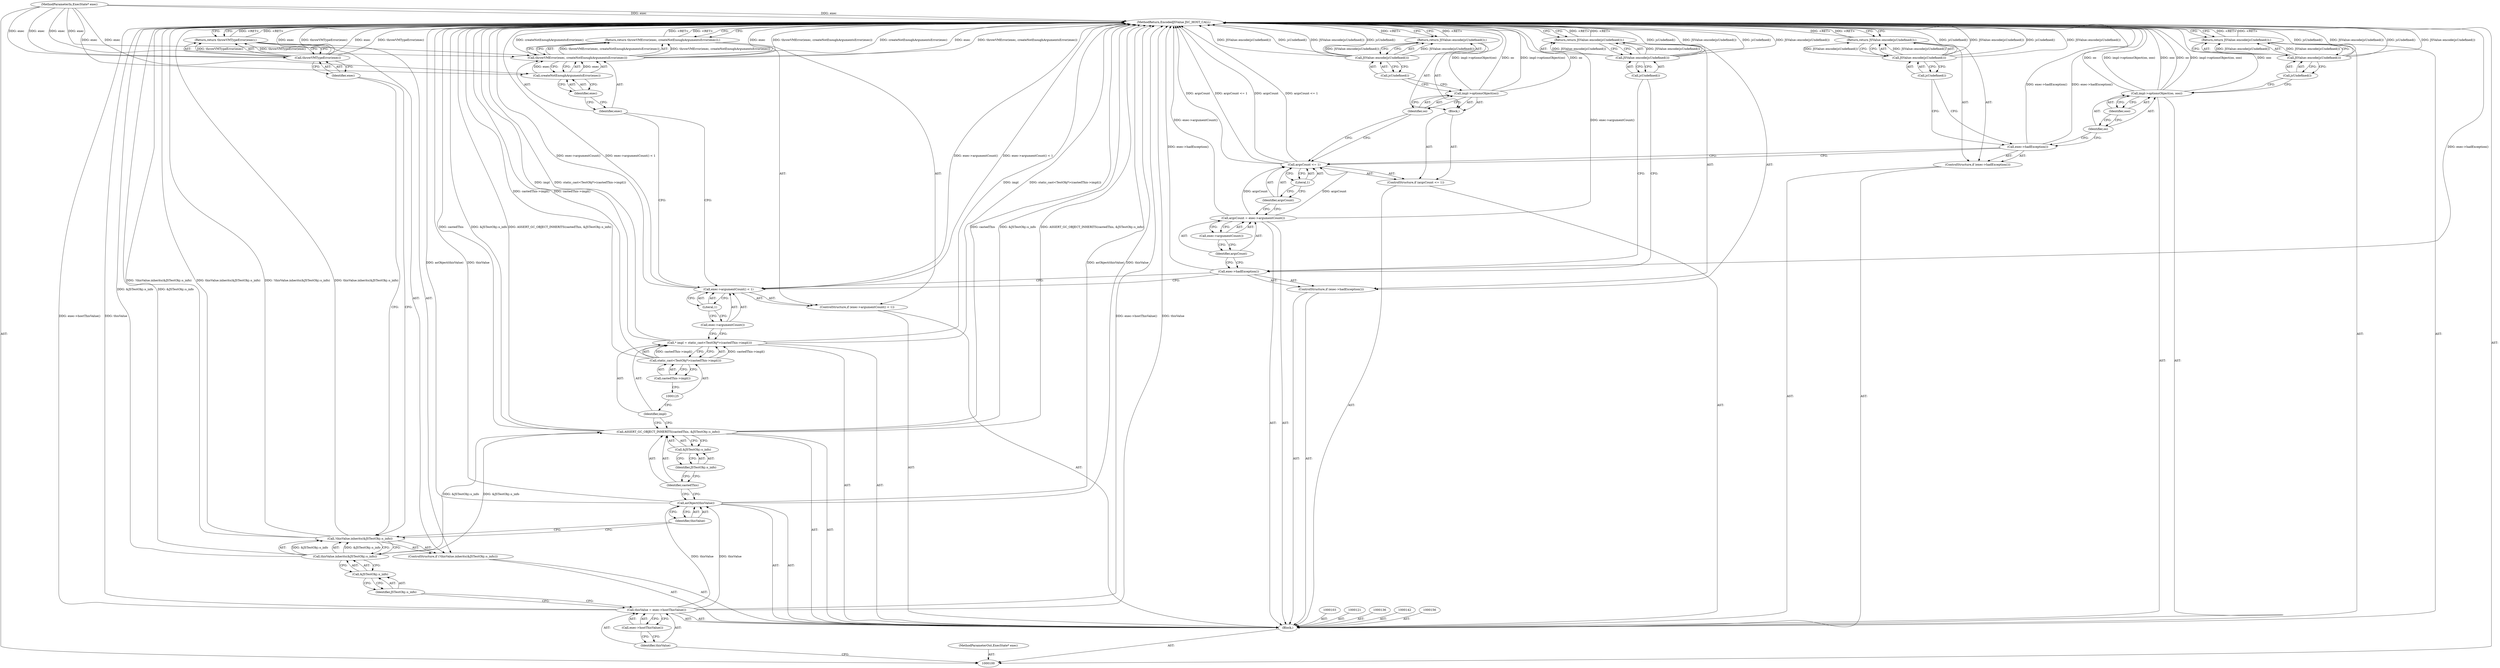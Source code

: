 digraph "0_Chrome_b944f670bb7a8a919daac497a4ea0536c954c201_41" {
"1000168" [label="(MethodReturn,EncodedJSValue JSC_HOST_CALL)"];
"1000101" [label="(MethodParameterIn,ExecState* exec)"];
"1000257" [label="(MethodParameterOut,ExecState* exec)"];
"1000132" [label="(Call,throwVMError(exec, createNotEnoughArgumentsError(exec)))"];
"1000133" [label="(Identifier,exec)"];
"1000134" [label="(Call,createNotEnoughArgumentsError(exec))"];
"1000135" [label="(Identifier,exec)"];
"1000131" [label="(Return,return throwVMError(exec, createNotEnoughArgumentsError(exec));)"];
"1000137" [label="(ControlStructure,if (exec->hadException()))"];
"1000138" [label="(Call,exec->hadException())"];
"1000140" [label="(Call,JSValue::encode(jsUndefined()))"];
"1000141" [label="(Call,jsUndefined())"];
"1000139" [label="(Return,return JSValue::encode(jsUndefined());)"];
"1000143" [label="(Call,argsCount = exec->argumentCount())"];
"1000144" [label="(Identifier,argsCount)"];
"1000145" [label="(Call,exec->argumentCount())"];
"1000149" [label="(Literal,1)"];
"1000150" [label="(Block,)"];
"1000146" [label="(ControlStructure,if (argsCount <= 1))"];
"1000147" [label="(Call,argsCount <= 1)"];
"1000148" [label="(Identifier,argsCount)"];
"1000152" [label="(Identifier,oo)"];
"1000151" [label="(Call,impl->optionsObject(oo))"];
"1000154" [label="(Call,JSValue::encode(jsUndefined()))"];
"1000155" [label="(Call,jsUndefined())"];
"1000153" [label="(Return,return JSValue::encode(jsUndefined());)"];
"1000102" [label="(Block,)"];
"1000157" [label="(ControlStructure,if (exec->hadException()))"];
"1000158" [label="(Call,exec->hadException())"];
"1000160" [label="(Call,JSValue::encode(jsUndefined()))"];
"1000161" [label="(Call,jsUndefined())"];
"1000159" [label="(Return,return JSValue::encode(jsUndefined());)"];
"1000163" [label="(Identifier,oo)"];
"1000164" [label="(Identifier,ooo)"];
"1000162" [label="(Call,impl->optionsObject(oo, ooo))"];
"1000166" [label="(Call,JSValue::encode(jsUndefined()))"];
"1000167" [label="(Call,jsUndefined())"];
"1000165" [label="(Return,return JSValue::encode(jsUndefined());)"];
"1000104" [label="(Call,thisValue = exec->hostThisValue())"];
"1000105" [label="(Identifier,thisValue)"];
"1000106" [label="(Call,exec->hostThisValue())"];
"1000110" [label="(Call,&JSTestObj::s_info)"];
"1000111" [label="(Identifier,JSTestObj::s_info)"];
"1000107" [label="(ControlStructure,if (!thisValue.inherits(&JSTestObj::s_info)))"];
"1000108" [label="(Call,!thisValue.inherits(&JSTestObj::s_info))"];
"1000109" [label="(Call,thisValue.inherits(&JSTestObj::s_info))"];
"1000113" [label="(Call,throwVMTypeError(exec))"];
"1000114" [label="(Identifier,exec)"];
"1000112" [label="(Return,return throwVMTypeError(exec);)"];
"1000115" [label="(Call,asObject(thisValue))"];
"1000116" [label="(Identifier,thisValue)"];
"1000118" [label="(Identifier,castedThis)"];
"1000119" [label="(Call,&JSTestObj::s_info)"];
"1000120" [label="(Identifier,JSTestObj::s_info)"];
"1000117" [label="(Call,ASSERT_GC_OBJECT_INHERITS(castedThis, &JSTestObj::s_info))"];
"1000122" [label="(Call,* impl = static_cast<TestObj*>(castedThis->impl()))"];
"1000123" [label="(Identifier,impl)"];
"1000124" [label="(Call,static_cast<TestObj*>(castedThis->impl()))"];
"1000126" [label="(Call,castedThis->impl())"];
"1000130" [label="(Literal,1)"];
"1000127" [label="(ControlStructure,if (exec->argumentCount() < 1))"];
"1000128" [label="(Call,exec->argumentCount() < 1)"];
"1000129" [label="(Call,exec->argumentCount())"];
"1000168" -> "1000100"  [label="AST: "];
"1000168" -> "1000112"  [label="CFG: "];
"1000168" -> "1000131"  [label="CFG: "];
"1000168" -> "1000139"  [label="CFG: "];
"1000168" -> "1000153"  [label="CFG: "];
"1000168" -> "1000159"  [label="CFG: "];
"1000168" -> "1000165"  [label="CFG: "];
"1000139" -> "1000168"  [label="DDG: <RET>"];
"1000165" -> "1000168"  [label="DDG: <RET>"];
"1000153" -> "1000168"  [label="DDG: <RET>"];
"1000117" -> "1000168"  [label="DDG: ASSERT_GC_OBJECT_INHERITS(castedThis, &JSTestObj::s_info)"];
"1000117" -> "1000168"  [label="DDG: castedThis"];
"1000117" -> "1000168"  [label="DDG: &JSTestObj::s_info"];
"1000108" -> "1000168"  [label="DDG: !thisValue.inherits(&JSTestObj::s_info)"];
"1000108" -> "1000168"  [label="DDG: thisValue.inherits(&JSTestObj::s_info)"];
"1000151" -> "1000168"  [label="DDG: impl->optionsObject(oo)"];
"1000151" -> "1000168"  [label="DDG: oo"];
"1000104" -> "1000168"  [label="DDG: thisValue"];
"1000104" -> "1000168"  [label="DDG: exec->hostThisValue()"];
"1000115" -> "1000168"  [label="DDG: asObject(thisValue)"];
"1000115" -> "1000168"  [label="DDG: thisValue"];
"1000147" -> "1000168"  [label="DDG: argsCount"];
"1000147" -> "1000168"  [label="DDG: argsCount <= 1"];
"1000132" -> "1000168"  [label="DDG: exec"];
"1000132" -> "1000168"  [label="DDG: throwVMError(exec, createNotEnoughArgumentsError(exec))"];
"1000132" -> "1000168"  [label="DDG: createNotEnoughArgumentsError(exec)"];
"1000154" -> "1000168"  [label="DDG: JSValue::encode(jsUndefined())"];
"1000154" -> "1000168"  [label="DDG: jsUndefined()"];
"1000122" -> "1000168"  [label="DDG: static_cast<TestObj*>(castedThis->impl())"];
"1000122" -> "1000168"  [label="DDG: impl"];
"1000162" -> "1000168"  [label="DDG: ooo"];
"1000162" -> "1000168"  [label="DDG: oo"];
"1000162" -> "1000168"  [label="DDG: impl->optionsObject(oo, ooo)"];
"1000124" -> "1000168"  [label="DDG: castedThis->impl()"];
"1000113" -> "1000168"  [label="DDG: exec"];
"1000113" -> "1000168"  [label="DDG: throwVMTypeError(exec)"];
"1000160" -> "1000168"  [label="DDG: JSValue::encode(jsUndefined())"];
"1000160" -> "1000168"  [label="DDG: jsUndefined()"];
"1000140" -> "1000168"  [label="DDG: jsUndefined()"];
"1000140" -> "1000168"  [label="DDG: JSValue::encode(jsUndefined())"];
"1000166" -> "1000168"  [label="DDG: JSValue::encode(jsUndefined())"];
"1000166" -> "1000168"  [label="DDG: jsUndefined()"];
"1000128" -> "1000168"  [label="DDG: exec->argumentCount()"];
"1000128" -> "1000168"  [label="DDG: exec->argumentCount() < 1"];
"1000158" -> "1000168"  [label="DDG: exec->hadException()"];
"1000101" -> "1000168"  [label="DDG: exec"];
"1000109" -> "1000168"  [label="DDG: &JSTestObj::s_info"];
"1000143" -> "1000168"  [label="DDG: exec->argumentCount()"];
"1000138" -> "1000168"  [label="DDG: exec->hadException()"];
"1000131" -> "1000168"  [label="DDG: <RET>"];
"1000112" -> "1000168"  [label="DDG: <RET>"];
"1000159" -> "1000168"  [label="DDG: <RET>"];
"1000101" -> "1000100"  [label="AST: "];
"1000101" -> "1000168"  [label="DDG: exec"];
"1000101" -> "1000113"  [label="DDG: exec"];
"1000101" -> "1000132"  [label="DDG: exec"];
"1000101" -> "1000134"  [label="DDG: exec"];
"1000257" -> "1000100"  [label="AST: "];
"1000132" -> "1000131"  [label="AST: "];
"1000132" -> "1000134"  [label="CFG: "];
"1000133" -> "1000132"  [label="AST: "];
"1000134" -> "1000132"  [label="AST: "];
"1000131" -> "1000132"  [label="CFG: "];
"1000132" -> "1000168"  [label="DDG: exec"];
"1000132" -> "1000168"  [label="DDG: throwVMError(exec, createNotEnoughArgumentsError(exec))"];
"1000132" -> "1000168"  [label="DDG: createNotEnoughArgumentsError(exec)"];
"1000132" -> "1000131"  [label="DDG: throwVMError(exec, createNotEnoughArgumentsError(exec))"];
"1000134" -> "1000132"  [label="DDG: exec"];
"1000101" -> "1000132"  [label="DDG: exec"];
"1000133" -> "1000132"  [label="AST: "];
"1000133" -> "1000128"  [label="CFG: "];
"1000135" -> "1000133"  [label="CFG: "];
"1000134" -> "1000132"  [label="AST: "];
"1000134" -> "1000135"  [label="CFG: "];
"1000135" -> "1000134"  [label="AST: "];
"1000132" -> "1000134"  [label="CFG: "];
"1000134" -> "1000132"  [label="DDG: exec"];
"1000101" -> "1000134"  [label="DDG: exec"];
"1000135" -> "1000134"  [label="AST: "];
"1000135" -> "1000133"  [label="CFG: "];
"1000134" -> "1000135"  [label="CFG: "];
"1000131" -> "1000127"  [label="AST: "];
"1000131" -> "1000132"  [label="CFG: "];
"1000132" -> "1000131"  [label="AST: "];
"1000168" -> "1000131"  [label="CFG: "];
"1000131" -> "1000168"  [label="DDG: <RET>"];
"1000132" -> "1000131"  [label="DDG: throwVMError(exec, createNotEnoughArgumentsError(exec))"];
"1000137" -> "1000102"  [label="AST: "];
"1000138" -> "1000137"  [label="AST: "];
"1000139" -> "1000137"  [label="AST: "];
"1000138" -> "1000137"  [label="AST: "];
"1000138" -> "1000128"  [label="CFG: "];
"1000141" -> "1000138"  [label="CFG: "];
"1000144" -> "1000138"  [label="CFG: "];
"1000138" -> "1000168"  [label="DDG: exec->hadException()"];
"1000140" -> "1000139"  [label="AST: "];
"1000140" -> "1000141"  [label="CFG: "];
"1000141" -> "1000140"  [label="AST: "];
"1000139" -> "1000140"  [label="CFG: "];
"1000140" -> "1000168"  [label="DDG: jsUndefined()"];
"1000140" -> "1000168"  [label="DDG: JSValue::encode(jsUndefined())"];
"1000140" -> "1000139"  [label="DDG: JSValue::encode(jsUndefined())"];
"1000141" -> "1000140"  [label="AST: "];
"1000141" -> "1000138"  [label="CFG: "];
"1000140" -> "1000141"  [label="CFG: "];
"1000139" -> "1000137"  [label="AST: "];
"1000139" -> "1000140"  [label="CFG: "];
"1000140" -> "1000139"  [label="AST: "];
"1000168" -> "1000139"  [label="CFG: "];
"1000139" -> "1000168"  [label="DDG: <RET>"];
"1000140" -> "1000139"  [label="DDG: JSValue::encode(jsUndefined())"];
"1000143" -> "1000102"  [label="AST: "];
"1000143" -> "1000145"  [label="CFG: "];
"1000144" -> "1000143"  [label="AST: "];
"1000145" -> "1000143"  [label="AST: "];
"1000148" -> "1000143"  [label="CFG: "];
"1000143" -> "1000168"  [label="DDG: exec->argumentCount()"];
"1000143" -> "1000147"  [label="DDG: argsCount"];
"1000144" -> "1000143"  [label="AST: "];
"1000144" -> "1000138"  [label="CFG: "];
"1000145" -> "1000144"  [label="CFG: "];
"1000145" -> "1000143"  [label="AST: "];
"1000145" -> "1000144"  [label="CFG: "];
"1000143" -> "1000145"  [label="CFG: "];
"1000149" -> "1000147"  [label="AST: "];
"1000149" -> "1000148"  [label="CFG: "];
"1000147" -> "1000149"  [label="CFG: "];
"1000150" -> "1000146"  [label="AST: "];
"1000151" -> "1000150"  [label="AST: "];
"1000153" -> "1000150"  [label="AST: "];
"1000146" -> "1000102"  [label="AST: "];
"1000147" -> "1000146"  [label="AST: "];
"1000150" -> "1000146"  [label="AST: "];
"1000147" -> "1000146"  [label="AST: "];
"1000147" -> "1000149"  [label="CFG: "];
"1000148" -> "1000147"  [label="AST: "];
"1000149" -> "1000147"  [label="AST: "];
"1000152" -> "1000147"  [label="CFG: "];
"1000158" -> "1000147"  [label="CFG: "];
"1000147" -> "1000168"  [label="DDG: argsCount"];
"1000147" -> "1000168"  [label="DDG: argsCount <= 1"];
"1000143" -> "1000147"  [label="DDG: argsCount"];
"1000148" -> "1000147"  [label="AST: "];
"1000148" -> "1000143"  [label="CFG: "];
"1000149" -> "1000148"  [label="CFG: "];
"1000152" -> "1000151"  [label="AST: "];
"1000152" -> "1000147"  [label="CFG: "];
"1000151" -> "1000152"  [label="CFG: "];
"1000151" -> "1000150"  [label="AST: "];
"1000151" -> "1000152"  [label="CFG: "];
"1000152" -> "1000151"  [label="AST: "];
"1000155" -> "1000151"  [label="CFG: "];
"1000151" -> "1000168"  [label="DDG: impl->optionsObject(oo)"];
"1000151" -> "1000168"  [label="DDG: oo"];
"1000154" -> "1000153"  [label="AST: "];
"1000154" -> "1000155"  [label="CFG: "];
"1000155" -> "1000154"  [label="AST: "];
"1000153" -> "1000154"  [label="CFG: "];
"1000154" -> "1000168"  [label="DDG: JSValue::encode(jsUndefined())"];
"1000154" -> "1000168"  [label="DDG: jsUndefined()"];
"1000154" -> "1000153"  [label="DDG: JSValue::encode(jsUndefined())"];
"1000155" -> "1000154"  [label="AST: "];
"1000155" -> "1000151"  [label="CFG: "];
"1000154" -> "1000155"  [label="CFG: "];
"1000153" -> "1000150"  [label="AST: "];
"1000153" -> "1000154"  [label="CFG: "];
"1000154" -> "1000153"  [label="AST: "];
"1000168" -> "1000153"  [label="CFG: "];
"1000153" -> "1000168"  [label="DDG: <RET>"];
"1000154" -> "1000153"  [label="DDG: JSValue::encode(jsUndefined())"];
"1000102" -> "1000100"  [label="AST: "];
"1000103" -> "1000102"  [label="AST: "];
"1000104" -> "1000102"  [label="AST: "];
"1000107" -> "1000102"  [label="AST: "];
"1000115" -> "1000102"  [label="AST: "];
"1000117" -> "1000102"  [label="AST: "];
"1000121" -> "1000102"  [label="AST: "];
"1000122" -> "1000102"  [label="AST: "];
"1000127" -> "1000102"  [label="AST: "];
"1000136" -> "1000102"  [label="AST: "];
"1000137" -> "1000102"  [label="AST: "];
"1000142" -> "1000102"  [label="AST: "];
"1000143" -> "1000102"  [label="AST: "];
"1000146" -> "1000102"  [label="AST: "];
"1000156" -> "1000102"  [label="AST: "];
"1000157" -> "1000102"  [label="AST: "];
"1000162" -> "1000102"  [label="AST: "];
"1000165" -> "1000102"  [label="AST: "];
"1000157" -> "1000102"  [label="AST: "];
"1000158" -> "1000157"  [label="AST: "];
"1000159" -> "1000157"  [label="AST: "];
"1000158" -> "1000157"  [label="AST: "];
"1000158" -> "1000147"  [label="CFG: "];
"1000161" -> "1000158"  [label="CFG: "];
"1000163" -> "1000158"  [label="CFG: "];
"1000158" -> "1000168"  [label="DDG: exec->hadException()"];
"1000160" -> "1000159"  [label="AST: "];
"1000160" -> "1000161"  [label="CFG: "];
"1000161" -> "1000160"  [label="AST: "];
"1000159" -> "1000160"  [label="CFG: "];
"1000160" -> "1000168"  [label="DDG: JSValue::encode(jsUndefined())"];
"1000160" -> "1000168"  [label="DDG: jsUndefined()"];
"1000160" -> "1000159"  [label="DDG: JSValue::encode(jsUndefined())"];
"1000161" -> "1000160"  [label="AST: "];
"1000161" -> "1000158"  [label="CFG: "];
"1000160" -> "1000161"  [label="CFG: "];
"1000159" -> "1000157"  [label="AST: "];
"1000159" -> "1000160"  [label="CFG: "];
"1000160" -> "1000159"  [label="AST: "];
"1000168" -> "1000159"  [label="CFG: "];
"1000159" -> "1000168"  [label="DDG: <RET>"];
"1000160" -> "1000159"  [label="DDG: JSValue::encode(jsUndefined())"];
"1000163" -> "1000162"  [label="AST: "];
"1000163" -> "1000158"  [label="CFG: "];
"1000164" -> "1000163"  [label="CFG: "];
"1000164" -> "1000162"  [label="AST: "];
"1000164" -> "1000163"  [label="CFG: "];
"1000162" -> "1000164"  [label="CFG: "];
"1000162" -> "1000102"  [label="AST: "];
"1000162" -> "1000164"  [label="CFG: "];
"1000163" -> "1000162"  [label="AST: "];
"1000164" -> "1000162"  [label="AST: "];
"1000167" -> "1000162"  [label="CFG: "];
"1000162" -> "1000168"  [label="DDG: ooo"];
"1000162" -> "1000168"  [label="DDG: oo"];
"1000162" -> "1000168"  [label="DDG: impl->optionsObject(oo, ooo)"];
"1000166" -> "1000165"  [label="AST: "];
"1000166" -> "1000167"  [label="CFG: "];
"1000167" -> "1000166"  [label="AST: "];
"1000165" -> "1000166"  [label="CFG: "];
"1000166" -> "1000168"  [label="DDG: JSValue::encode(jsUndefined())"];
"1000166" -> "1000168"  [label="DDG: jsUndefined()"];
"1000166" -> "1000165"  [label="DDG: JSValue::encode(jsUndefined())"];
"1000167" -> "1000166"  [label="AST: "];
"1000167" -> "1000162"  [label="CFG: "];
"1000166" -> "1000167"  [label="CFG: "];
"1000165" -> "1000102"  [label="AST: "];
"1000165" -> "1000166"  [label="CFG: "];
"1000166" -> "1000165"  [label="AST: "];
"1000168" -> "1000165"  [label="CFG: "];
"1000165" -> "1000168"  [label="DDG: <RET>"];
"1000166" -> "1000165"  [label="DDG: JSValue::encode(jsUndefined())"];
"1000104" -> "1000102"  [label="AST: "];
"1000104" -> "1000106"  [label="CFG: "];
"1000105" -> "1000104"  [label="AST: "];
"1000106" -> "1000104"  [label="AST: "];
"1000111" -> "1000104"  [label="CFG: "];
"1000104" -> "1000168"  [label="DDG: thisValue"];
"1000104" -> "1000168"  [label="DDG: exec->hostThisValue()"];
"1000104" -> "1000115"  [label="DDG: thisValue"];
"1000105" -> "1000104"  [label="AST: "];
"1000105" -> "1000100"  [label="CFG: "];
"1000106" -> "1000105"  [label="CFG: "];
"1000106" -> "1000104"  [label="AST: "];
"1000106" -> "1000105"  [label="CFG: "];
"1000104" -> "1000106"  [label="CFG: "];
"1000110" -> "1000109"  [label="AST: "];
"1000110" -> "1000111"  [label="CFG: "];
"1000111" -> "1000110"  [label="AST: "];
"1000109" -> "1000110"  [label="CFG: "];
"1000111" -> "1000110"  [label="AST: "];
"1000111" -> "1000104"  [label="CFG: "];
"1000110" -> "1000111"  [label="CFG: "];
"1000107" -> "1000102"  [label="AST: "];
"1000108" -> "1000107"  [label="AST: "];
"1000112" -> "1000107"  [label="AST: "];
"1000108" -> "1000107"  [label="AST: "];
"1000108" -> "1000109"  [label="CFG: "];
"1000109" -> "1000108"  [label="AST: "];
"1000114" -> "1000108"  [label="CFG: "];
"1000116" -> "1000108"  [label="CFG: "];
"1000108" -> "1000168"  [label="DDG: !thisValue.inherits(&JSTestObj::s_info)"];
"1000108" -> "1000168"  [label="DDG: thisValue.inherits(&JSTestObj::s_info)"];
"1000109" -> "1000108"  [label="DDG: &JSTestObj::s_info"];
"1000109" -> "1000108"  [label="AST: "];
"1000109" -> "1000110"  [label="CFG: "];
"1000110" -> "1000109"  [label="AST: "];
"1000108" -> "1000109"  [label="CFG: "];
"1000109" -> "1000168"  [label="DDG: &JSTestObj::s_info"];
"1000109" -> "1000108"  [label="DDG: &JSTestObj::s_info"];
"1000109" -> "1000117"  [label="DDG: &JSTestObj::s_info"];
"1000113" -> "1000112"  [label="AST: "];
"1000113" -> "1000114"  [label="CFG: "];
"1000114" -> "1000113"  [label="AST: "];
"1000112" -> "1000113"  [label="CFG: "];
"1000113" -> "1000168"  [label="DDG: exec"];
"1000113" -> "1000168"  [label="DDG: throwVMTypeError(exec)"];
"1000113" -> "1000112"  [label="DDG: throwVMTypeError(exec)"];
"1000101" -> "1000113"  [label="DDG: exec"];
"1000114" -> "1000113"  [label="AST: "];
"1000114" -> "1000108"  [label="CFG: "];
"1000113" -> "1000114"  [label="CFG: "];
"1000112" -> "1000107"  [label="AST: "];
"1000112" -> "1000113"  [label="CFG: "];
"1000113" -> "1000112"  [label="AST: "];
"1000168" -> "1000112"  [label="CFG: "];
"1000112" -> "1000168"  [label="DDG: <RET>"];
"1000113" -> "1000112"  [label="DDG: throwVMTypeError(exec)"];
"1000115" -> "1000102"  [label="AST: "];
"1000115" -> "1000116"  [label="CFG: "];
"1000116" -> "1000115"  [label="AST: "];
"1000118" -> "1000115"  [label="CFG: "];
"1000115" -> "1000168"  [label="DDG: asObject(thisValue)"];
"1000115" -> "1000168"  [label="DDG: thisValue"];
"1000104" -> "1000115"  [label="DDG: thisValue"];
"1000116" -> "1000115"  [label="AST: "];
"1000116" -> "1000108"  [label="CFG: "];
"1000115" -> "1000116"  [label="CFG: "];
"1000118" -> "1000117"  [label="AST: "];
"1000118" -> "1000115"  [label="CFG: "];
"1000120" -> "1000118"  [label="CFG: "];
"1000119" -> "1000117"  [label="AST: "];
"1000119" -> "1000120"  [label="CFG: "];
"1000120" -> "1000119"  [label="AST: "];
"1000117" -> "1000119"  [label="CFG: "];
"1000120" -> "1000119"  [label="AST: "];
"1000120" -> "1000118"  [label="CFG: "];
"1000119" -> "1000120"  [label="CFG: "];
"1000117" -> "1000102"  [label="AST: "];
"1000117" -> "1000119"  [label="CFG: "];
"1000118" -> "1000117"  [label="AST: "];
"1000119" -> "1000117"  [label="AST: "];
"1000123" -> "1000117"  [label="CFG: "];
"1000117" -> "1000168"  [label="DDG: ASSERT_GC_OBJECT_INHERITS(castedThis, &JSTestObj::s_info)"];
"1000117" -> "1000168"  [label="DDG: castedThis"];
"1000117" -> "1000168"  [label="DDG: &JSTestObj::s_info"];
"1000109" -> "1000117"  [label="DDG: &JSTestObj::s_info"];
"1000122" -> "1000102"  [label="AST: "];
"1000122" -> "1000124"  [label="CFG: "];
"1000123" -> "1000122"  [label="AST: "];
"1000124" -> "1000122"  [label="AST: "];
"1000129" -> "1000122"  [label="CFG: "];
"1000122" -> "1000168"  [label="DDG: static_cast<TestObj*>(castedThis->impl())"];
"1000122" -> "1000168"  [label="DDG: impl"];
"1000124" -> "1000122"  [label="DDG: castedThis->impl()"];
"1000123" -> "1000122"  [label="AST: "];
"1000123" -> "1000117"  [label="CFG: "];
"1000125" -> "1000123"  [label="CFG: "];
"1000124" -> "1000122"  [label="AST: "];
"1000124" -> "1000126"  [label="CFG: "];
"1000125" -> "1000124"  [label="AST: "];
"1000126" -> "1000124"  [label="AST: "];
"1000122" -> "1000124"  [label="CFG: "];
"1000124" -> "1000168"  [label="DDG: castedThis->impl()"];
"1000124" -> "1000122"  [label="DDG: castedThis->impl()"];
"1000126" -> "1000124"  [label="AST: "];
"1000126" -> "1000125"  [label="CFG: "];
"1000124" -> "1000126"  [label="CFG: "];
"1000130" -> "1000128"  [label="AST: "];
"1000130" -> "1000129"  [label="CFG: "];
"1000128" -> "1000130"  [label="CFG: "];
"1000127" -> "1000102"  [label="AST: "];
"1000128" -> "1000127"  [label="AST: "];
"1000131" -> "1000127"  [label="AST: "];
"1000128" -> "1000127"  [label="AST: "];
"1000128" -> "1000130"  [label="CFG: "];
"1000129" -> "1000128"  [label="AST: "];
"1000130" -> "1000128"  [label="AST: "];
"1000133" -> "1000128"  [label="CFG: "];
"1000138" -> "1000128"  [label="CFG: "];
"1000128" -> "1000168"  [label="DDG: exec->argumentCount()"];
"1000128" -> "1000168"  [label="DDG: exec->argumentCount() < 1"];
"1000129" -> "1000128"  [label="AST: "];
"1000129" -> "1000122"  [label="CFG: "];
"1000130" -> "1000129"  [label="CFG: "];
}
